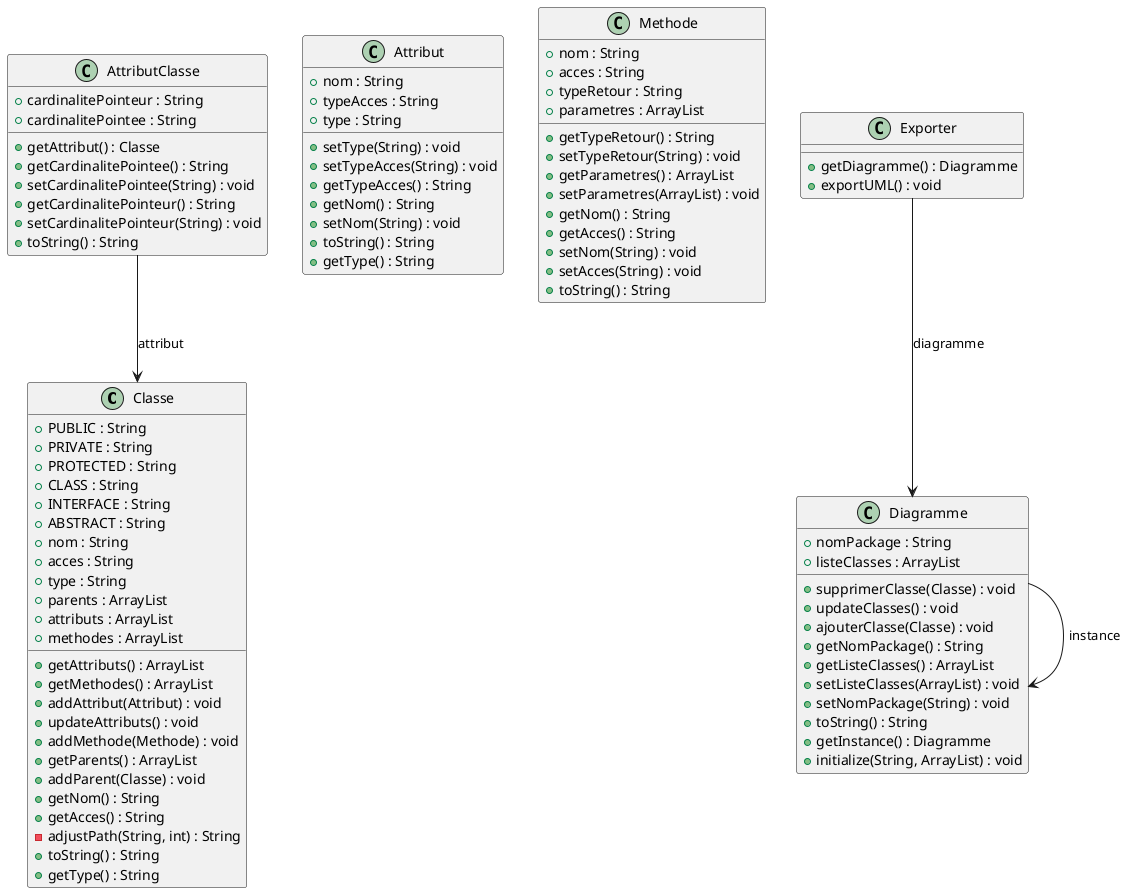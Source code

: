 @startuml
class Classe {
+PUBLIC : String
+PRIVATE : String
+PROTECTED : String
+CLASS : String
+INTERFACE : String
+ABSTRACT : String
+nom : String
+acces : String
+type : String
+parents : ArrayList
+attributs : ArrayList
+methodes : ArrayList
+ getAttributs() : ArrayList
+ getMethodes() : ArrayList
+ addAttribut(Attribut) : void
+ updateAttributs() : void
+ addMethode(Methode) : void
+ getParents() : ArrayList
+ addParent(Classe) : void
+ getNom() : String
+ getAcces() : String
- adjustPath(String, int) : String
+ toString() : String
+ getType() : String
}
class AttributClasse {
+cardinalitePointeur : String
+cardinalitePointee : String
+ getAttribut() : Classe
+ getCardinalitePointee() : String
+ setCardinalitePointee(String) : void
+ getCardinalitePointeur() : String
+ setCardinalitePointeur(String) : void
+ toString() : String
}
AttributClasse --> Classe : attribut
class Attribut {
+nom : String
+typeAcces : String
+type : String
+ setType(String) : void
+ setTypeAcces(String) : void
+ getTypeAcces() : String
+ getNom() : String
+ setNom(String) : void
+ toString() : String
+ getType() : String
}
class Methode {
+nom : String
+acces : String
+typeRetour : String
+parametres : ArrayList
+ getTypeRetour() : String
+ setTypeRetour(String) : void
+ getParametres() : ArrayList
+ setParametres(ArrayList) : void
+ getNom() : String
+ getAcces() : String
+ setNom(String) : void
+ setAcces(String) : void
+ toString() : String
}
class Diagramme {
+nomPackage : String
+listeClasses : ArrayList
+ supprimerClasse(Classe) : void
+ updateClasses() : void
+ ajouterClasse(Classe) : void
+ getNomPackage() : String
+ getListeClasses() : ArrayList
+ setListeClasses(ArrayList) : void
+ setNomPackage(String) : void
+ toString() : String
+ getInstance() : Diagramme
+ initialize(String, ArrayList) : void
}
Diagramme --> Diagramme : instance
class Exporter {
+ getDiagramme() : Diagramme
+ exportUML() : void
}
Exporter --> Diagramme : diagramme
@enduml

